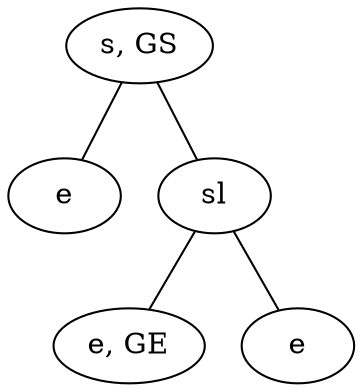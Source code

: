 graph {
kArH [label="s, GS"]
AAqY [label="e, GE"]
BUNB [label="e"]
PVvz [label="sl"]
teGJ [label="e"]
kArH -- BUNB
kArH -- PVvz
PVvz -- AAqY
PVvz -- teGJ
}